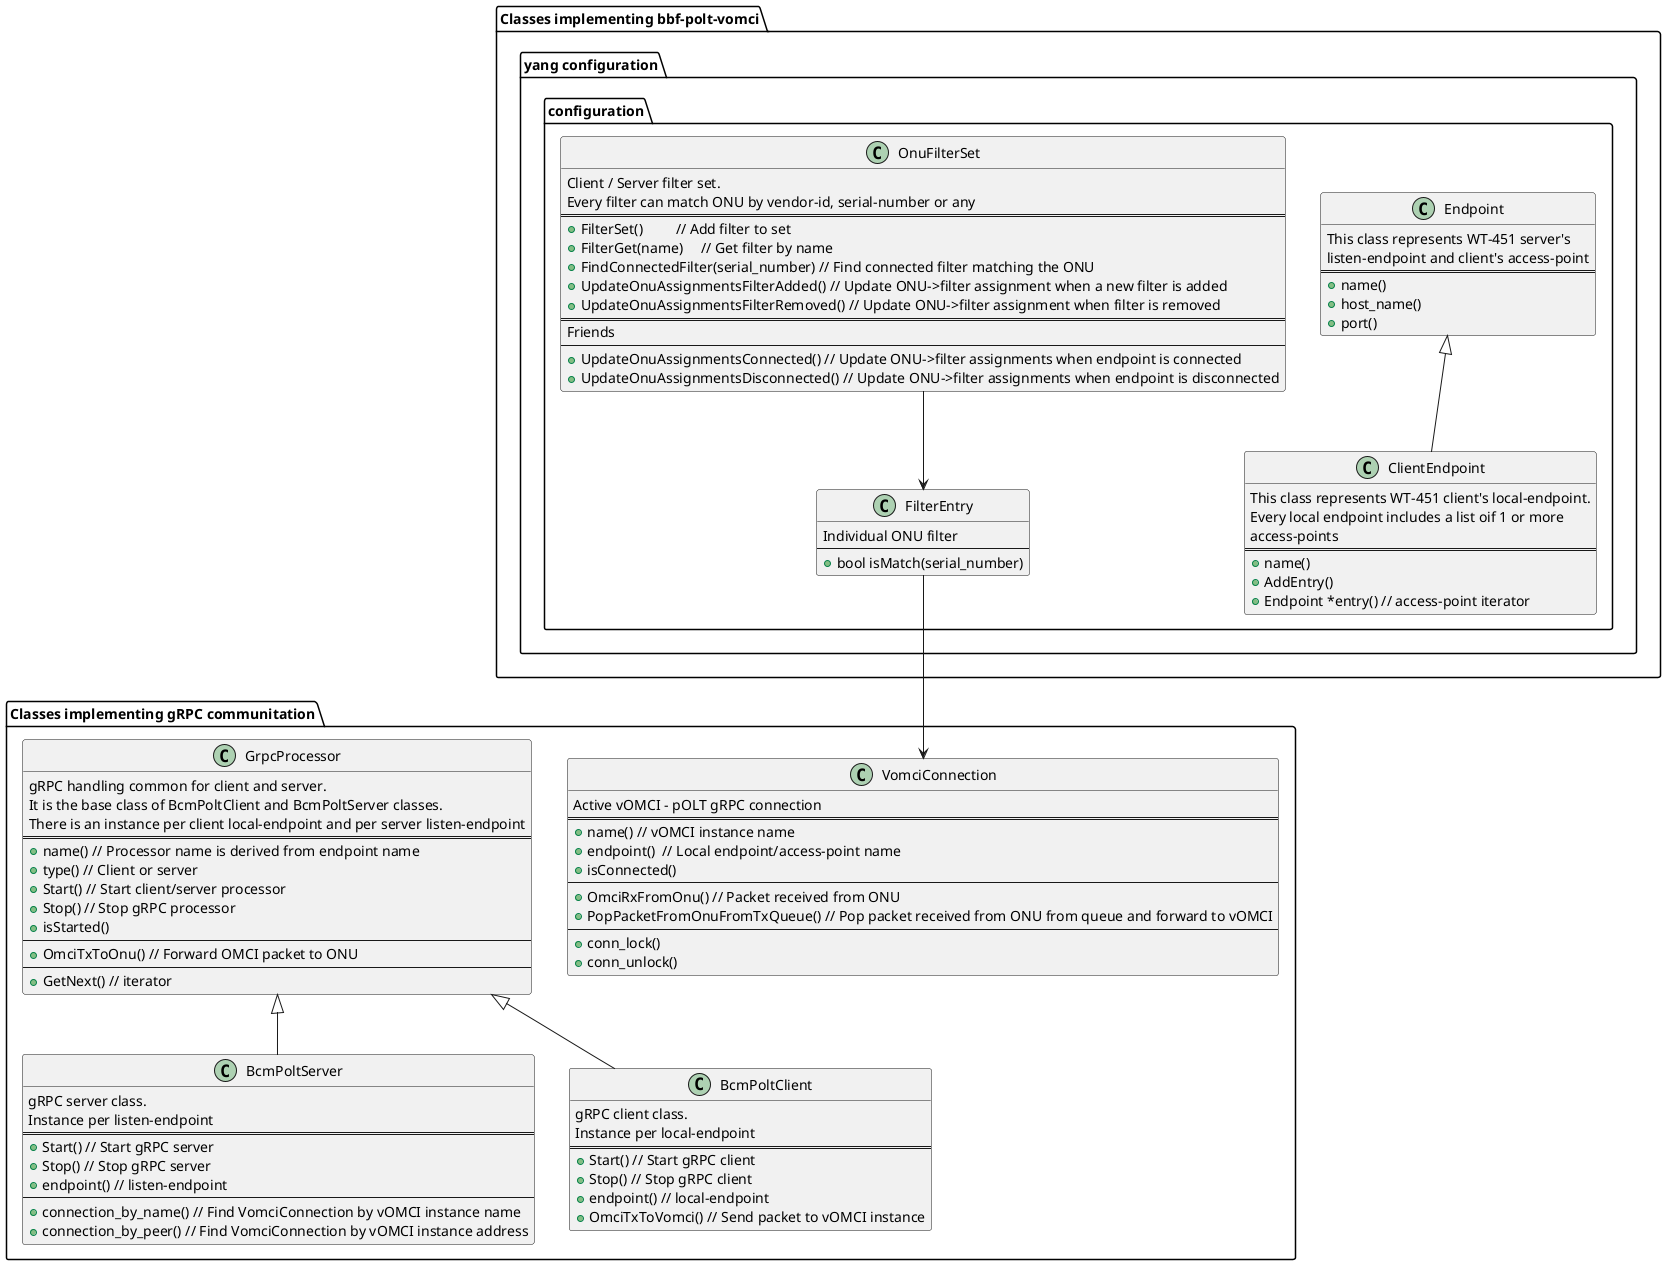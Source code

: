 class-diagram.uml
@startuml
top to bottom direction
package "Classes implementing bbf-polt-vomci.yang configuration.configuration" {

class Endpoint {
    This class represents WT-451 server's
    listen-endpoint and client's access-point
    ==
    + name()
    + host_name()
    + port()
}

class ClientEndpoint {
    This class represents WT-451 client's local-endpoint.
    Every local endpoint includes a list oif 1 or more
    access-points
    ==
    + name()
    + AddEntry()
    + Endpoint *entry() // access-point iterator
}

Endpoint <|-- ClientEndpoint

class OnuFilterSet {
    Client / Server filter set.
    Every filter can match ONU by vendor-id, serial-number or any
    ==
    + FilterSet()         // Add filter to set
    + FilterGet(name)     // Get filter by name
    + FindConnectedFilter(serial_number) // Find connected filter matching the ONU
    + UpdateOnuAssignmentsFilterAdded() // Update ONU->filter assignment when a new filter is added
    + UpdateOnuAssignmentsFilterRemoved() // Update ONU->filter assignment when filter is removed
    ==
    Friends
    --
    + UpdateOnuAssignmentsConnected() // Update ONU->filter assignments when endpoint is connected
    + UpdateOnuAssignmentsDisconnected() // Update ONU->filter assignments when endpoint is disconnected
}

class FilterEntry {
    Individual ONU filter
    --
    + bool isMatch(serial_number)
}

OnuFilterSet -down-> FilterEntry

}

package "Classes implementing gRPC communitation" {

class VomciConnection {
    Active vOMCI - pOLT gRPC connection
    ==
    + name() // vOMCI instance name
    + endpoint()  // Local endpoint/access-point name
    + isConnected()
    --
    + OmciRxFromOnu() // Packet received from ONU
    + PopPacketFromOnuFromTxQueue() // Pop packet received from ONU from queue and forward to vOMCI
    --
    + conn_lock()
    + conn_unlock()
}

class GrpcProcessor {
    gRPC handling common for client and server.
    It is the base class of BcmPoltClient and BcmPoltServer classes.
    There is an instance per client local-endpoint and per server listen-endpoint
    ==
    + name() // Processor name is derived from endpoint name
    + type() // Client or server
    + Start() // Start client/server processor
    + Stop() // Stop gRPC processor
    + isStarted()
    --
    + OmciTxToOnu() // Forward OMCI packet to ONU
    --
    + GetNext() // iterator
}

class BcmPoltServer {
    gRPC server class.
    Instance per listen-endpoint
    ==
    + Start() // Start gRPC server
    + Stop() // Stop gRPC server
    + endpoint() // listen-endpoint
    --
    + connection_by_name() // Find VomciConnection by vOMCI instance name
    + connection_by_peer() // Find VomciConnection by vOMCI instance address
}
GrpcProcessor <|-- BcmPoltServer

class BcmPoltClient {
    gRPC client class.
    Instance per local-endpoint
    ==
    + Start() // Start gRPC client
    + Stop() // Stop gRPC client
    + endpoint() // local-endpoint
    + OmciTxToVomci() // Send packet to vOMCI instance
}
GrpcProcessor <|-- BcmPoltClient

}

FilterEntry -down-> VomciConnection

@enduml